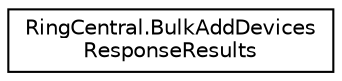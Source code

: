 digraph "Graphical Class Hierarchy"
{
 // LATEX_PDF_SIZE
  edge [fontname="Helvetica",fontsize="10",labelfontname="Helvetica",labelfontsize="10"];
  node [fontname="Helvetica",fontsize="10",shape=record];
  rankdir="LR";
  Node0 [label="RingCentral.BulkAddDevices\lResponseResults",height=0.2,width=0.4,color="black", fillcolor="white", style="filled",URL="$classRingCentral_1_1BulkAddDevicesResponseResults.html",tooltip=" "];
}
